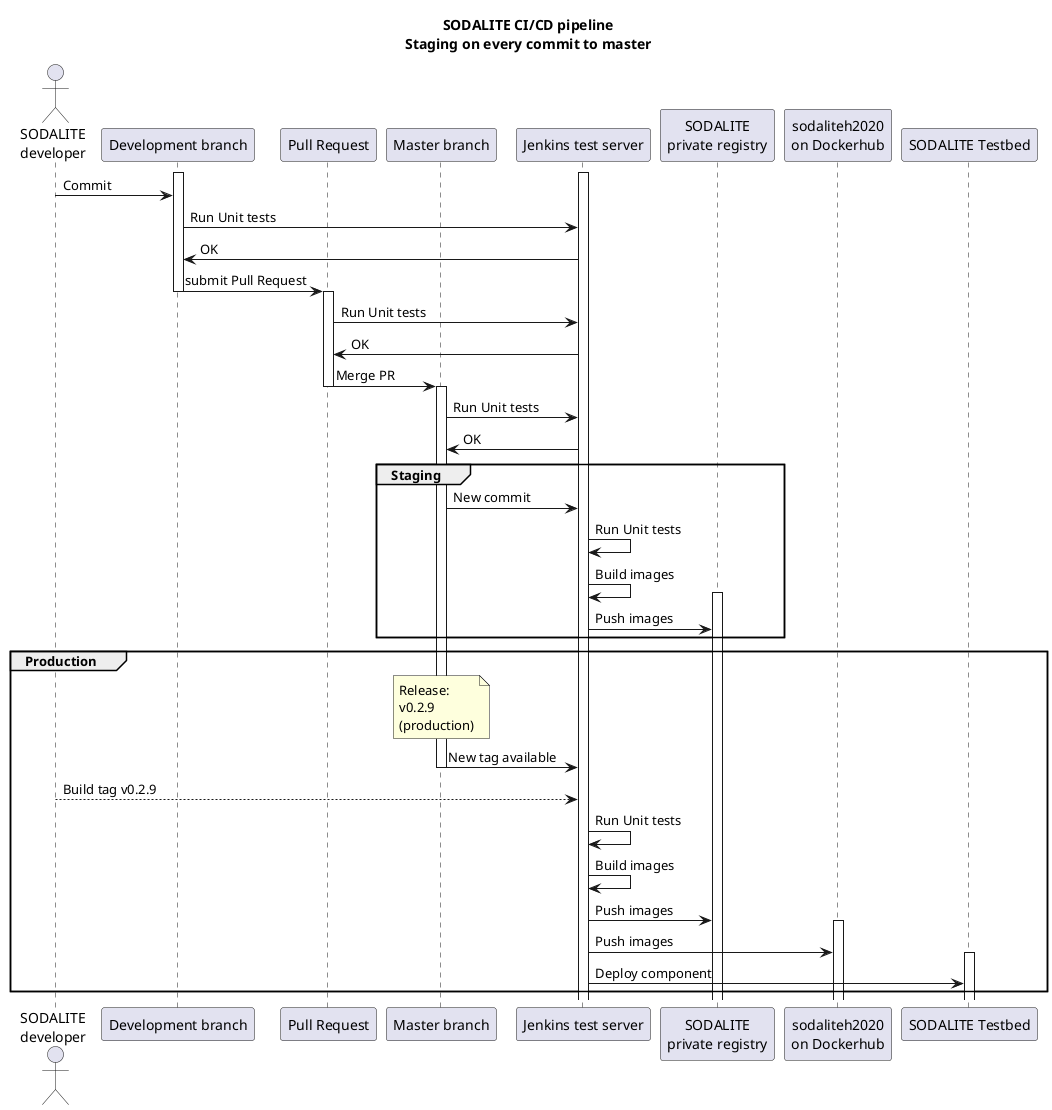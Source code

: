 @startuml

title SODALITE CI/CD pipeline\nStaging on every commit to master

actor "SODALITE\ndeveloper" as human

participant "Development branch" as dev
participant "Pull Request" as pr
participant "Master branch" as master
participant "Jenkins test server" as jenkins
participant "SODALITE\nprivate registry" as private_registry
participant "sodaliteh2020\non Dockerhub" as dockerhub
participant "SODALITE Testbed" as testbed

activate dev
activate jenkins

human -> dev: Commit
dev -> jenkins: Run Unit tests
dev <- jenkins: OK

' human -> dev: Commit #2
' dev --> jenkins: Run Unit tests
' dev <-- jenkins: fail
' ...
' human -> dev: Commit #n
' dev -> jenkins: Run Unit tests
' dev <- jenkins: OK


dev -> pr: submit Pull Request
deactivate dev
activate pr


pr -> jenkins: Run Unit tests
pr <- jenkins: OK
pr -> master: Merge PR
deactivate pr
activate master

master -> jenkins: Run Unit tests
master <- jenkins: OK

group Staging
master -> jenkins: New commit
' deactivate master
jenkins -> jenkins: Run Unit tests


jenkins -> jenkins: Build images
activate private_registry
jenkins -> private_registry: Push images
end


group Production
activate master

note over master: Release:\nv0.2.9\n(production)


master -> jenkins: New tag available
deactivate master

human --> jenkins: Build tag v0.2.9
jenkins -> jenkins: Run Unit tests
jenkins -> jenkins: Build images
jenkins -> private_registry: Push images
activate dockerhub
jenkins -> dockerhub: Push images
activate testbed
jenkins -> testbed: Deploy component
end




@enduml
